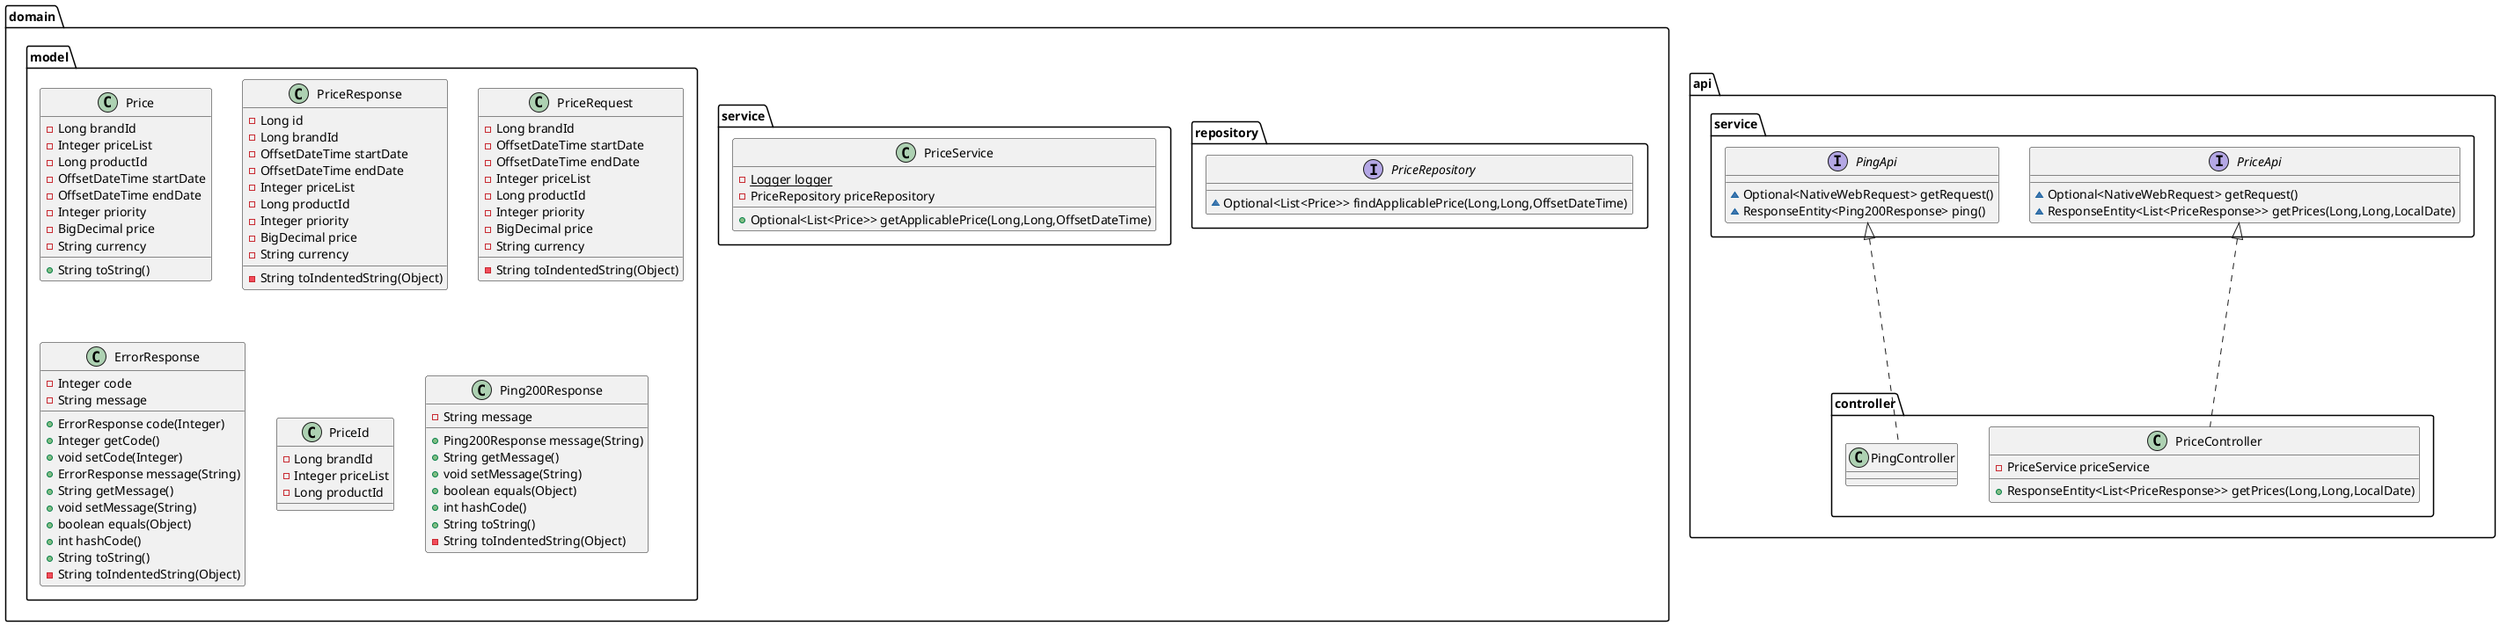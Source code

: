 @startuml
interface domain.repository.PriceRepository {
~ Optional<List<Price>> findApplicablePrice(Long,Long,OffsetDateTime)
}


class domain.service.PriceService {
- {static} Logger logger
- PriceRepository priceRepository
+ Optional<List<Price>> getApplicablePrice(Long,Long,OffsetDateTime)
}




class domain.model.Price {
- Long brandId
- Integer priceList
- Long productId
- OffsetDateTime startDate
- OffsetDateTime endDate
- Integer priority
- BigDecimal price
- String currency
+ String toString()
}


interface api.service.PriceApi {
~ Optional<NativeWebRequest> getRequest()
~ ResponseEntity<List<PriceResponse>> getPrices(Long,Long,LocalDate)
}

class domain.model.PriceResponse {
- Long id
- Long brandId
- OffsetDateTime startDate
- OffsetDateTime endDate
- Integer priceList
- Long productId
- Integer priority
- BigDecimal price
- String currency
- String toIndentedString(Object)
}


interface api.service.PingApi {
~ Optional<NativeWebRequest> getRequest()
~ ResponseEntity<Ping200Response> ping()
}


class api.controller.PriceController {
- PriceService priceService
+ ResponseEntity<List<PriceResponse>> getPrices(Long,Long,LocalDate)
}


class domain.model.PriceRequest {
- Long brandId
- OffsetDateTime startDate
- OffsetDateTime endDate
- Integer priceList
- Long productId
- Integer priority
- BigDecimal price
- String currency
- String toIndentedString(Object)
}

class domain.model.ErrorResponse {
- Integer code
- String message
+ ErrorResponse code(Integer)
+ Integer getCode()
+ void setCode(Integer)
+ ErrorResponse message(String)
+ String getMessage()
+ void setMessage(String)
+ boolean equals(Object)
+ int hashCode()
+ String toString()
- String toIndentedString(Object)
}


class domain.model.PriceId {
- Long brandId
- Integer priceList
- Long productId
}

class domain.model.Ping200Response {
- String message
+ Ping200Response message(String)
+ String getMessage()
+ void setMessage(String)
+ boolean equals(Object)
+ int hashCode()
+ String toString()
- String toIndentedString(Object)
}




api.service.PriceApi <|.. api.controller.PriceController
api.service.PingApi <|.. api.controller.PingController
@enduml